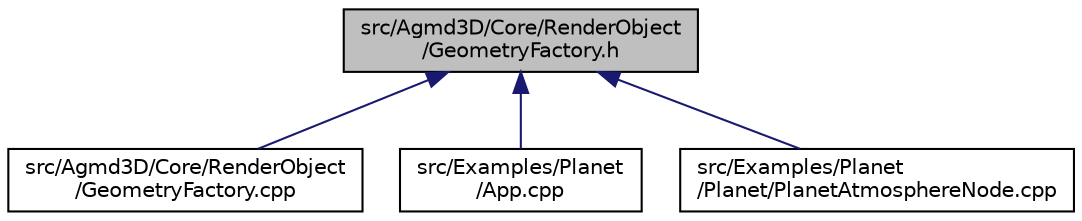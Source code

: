 digraph "src/Agmd3D/Core/RenderObject/GeometryFactory.h"
{
  edge [fontname="Helvetica",fontsize="10",labelfontname="Helvetica",labelfontsize="10"];
  node [fontname="Helvetica",fontsize="10",shape=record];
  Node1 [label="src/Agmd3D/Core/RenderObject\l/GeometryFactory.h",height=0.2,width=0.4,color="black", fillcolor="grey75", style="filled" fontcolor="black"];
  Node1 -> Node2 [dir="back",color="midnightblue",fontsize="10",style="solid"];
  Node2 [label="src/Agmd3D/Core/RenderObject\l/GeometryFactory.cpp",height=0.2,width=0.4,color="black", fillcolor="white", style="filled",URL="$_geometry_factory_8cpp.html"];
  Node1 -> Node3 [dir="back",color="midnightblue",fontsize="10",style="solid"];
  Node3 [label="src/Examples/Planet\l/App.cpp",height=0.2,width=0.4,color="black", fillcolor="white", style="filled",URL="$_examples_2_planet_2_app_8cpp.html"];
  Node1 -> Node4 [dir="back",color="midnightblue",fontsize="10",style="solid"];
  Node4 [label="src/Examples/Planet\l/Planet/PlanetAtmosphereNode.cpp",height=0.2,width=0.4,color="black", fillcolor="white", style="filled",URL="$_planet_atmosphere_node_8cpp.html"];
}
